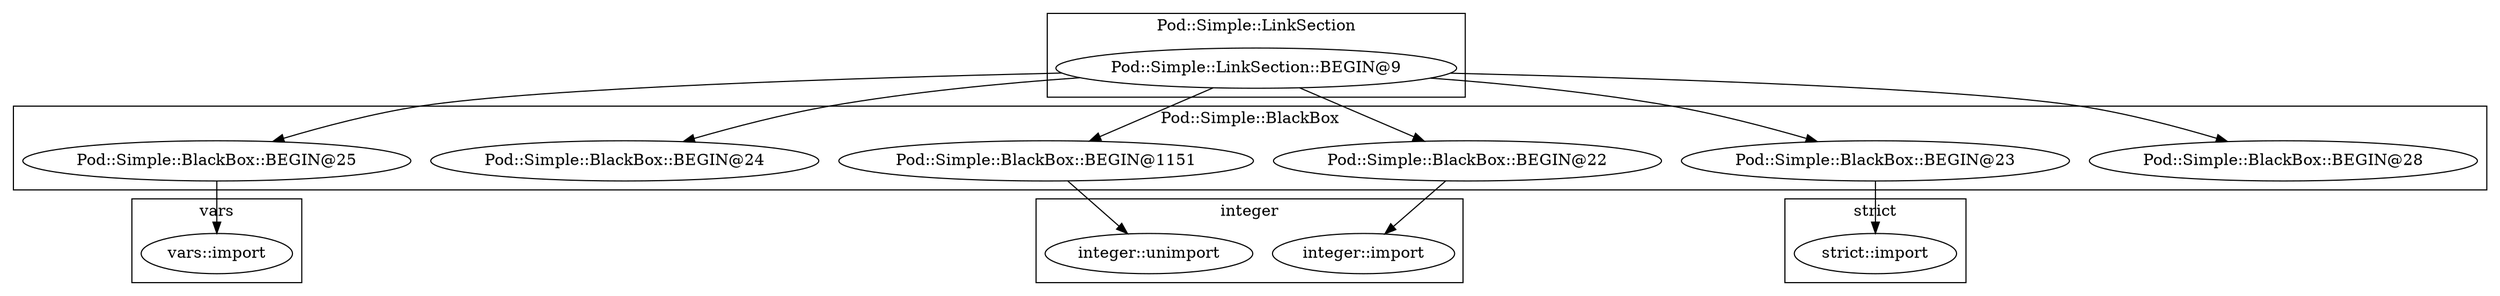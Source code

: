 digraph {
graph [overlap=false]
subgraph cluster_integer {
	label="integer";
	"integer::import";
	"integer::unimport";
}
subgraph cluster_vars {
	label="vars";
	"vars::import";
}
subgraph cluster_strict {
	label="strict";
	"strict::import";
}
subgraph cluster_Pod_Simple_BlackBox {
	label="Pod::Simple::BlackBox";
	"Pod::Simple::BlackBox::BEGIN@28";
	"Pod::Simple::BlackBox::BEGIN@25";
	"Pod::Simple::BlackBox::BEGIN@1151";
	"Pod::Simple::BlackBox::BEGIN@23";
	"Pod::Simple::BlackBox::BEGIN@24";
	"Pod::Simple::BlackBox::BEGIN@22";
}
subgraph cluster_Pod_Simple_LinkSection {
	label="Pod::Simple::LinkSection";
	"Pod::Simple::LinkSection::BEGIN@9";
}
"Pod::Simple::LinkSection::BEGIN@9" -> "Pod::Simple::BlackBox::BEGIN@1151";
"Pod::Simple::LinkSection::BEGIN@9" -> "Pod::Simple::BlackBox::BEGIN@24";
"Pod::Simple::LinkSection::BEGIN@9" -> "Pod::Simple::BlackBox::BEGIN@23";
"Pod::Simple::BlackBox::BEGIN@1151" -> "integer::unimport";
"Pod::Simple::BlackBox::BEGIN@25" -> "vars::import";
"Pod::Simple::LinkSection::BEGIN@9" -> "Pod::Simple::BlackBox::BEGIN@22";
"Pod::Simple::BlackBox::BEGIN@22" -> "integer::import";
"Pod::Simple::LinkSection::BEGIN@9" -> "Pod::Simple::BlackBox::BEGIN@25";
"Pod::Simple::LinkSection::BEGIN@9" -> "Pod::Simple::BlackBox::BEGIN@28";
"Pod::Simple::BlackBox::BEGIN@23" -> "strict::import";
}
